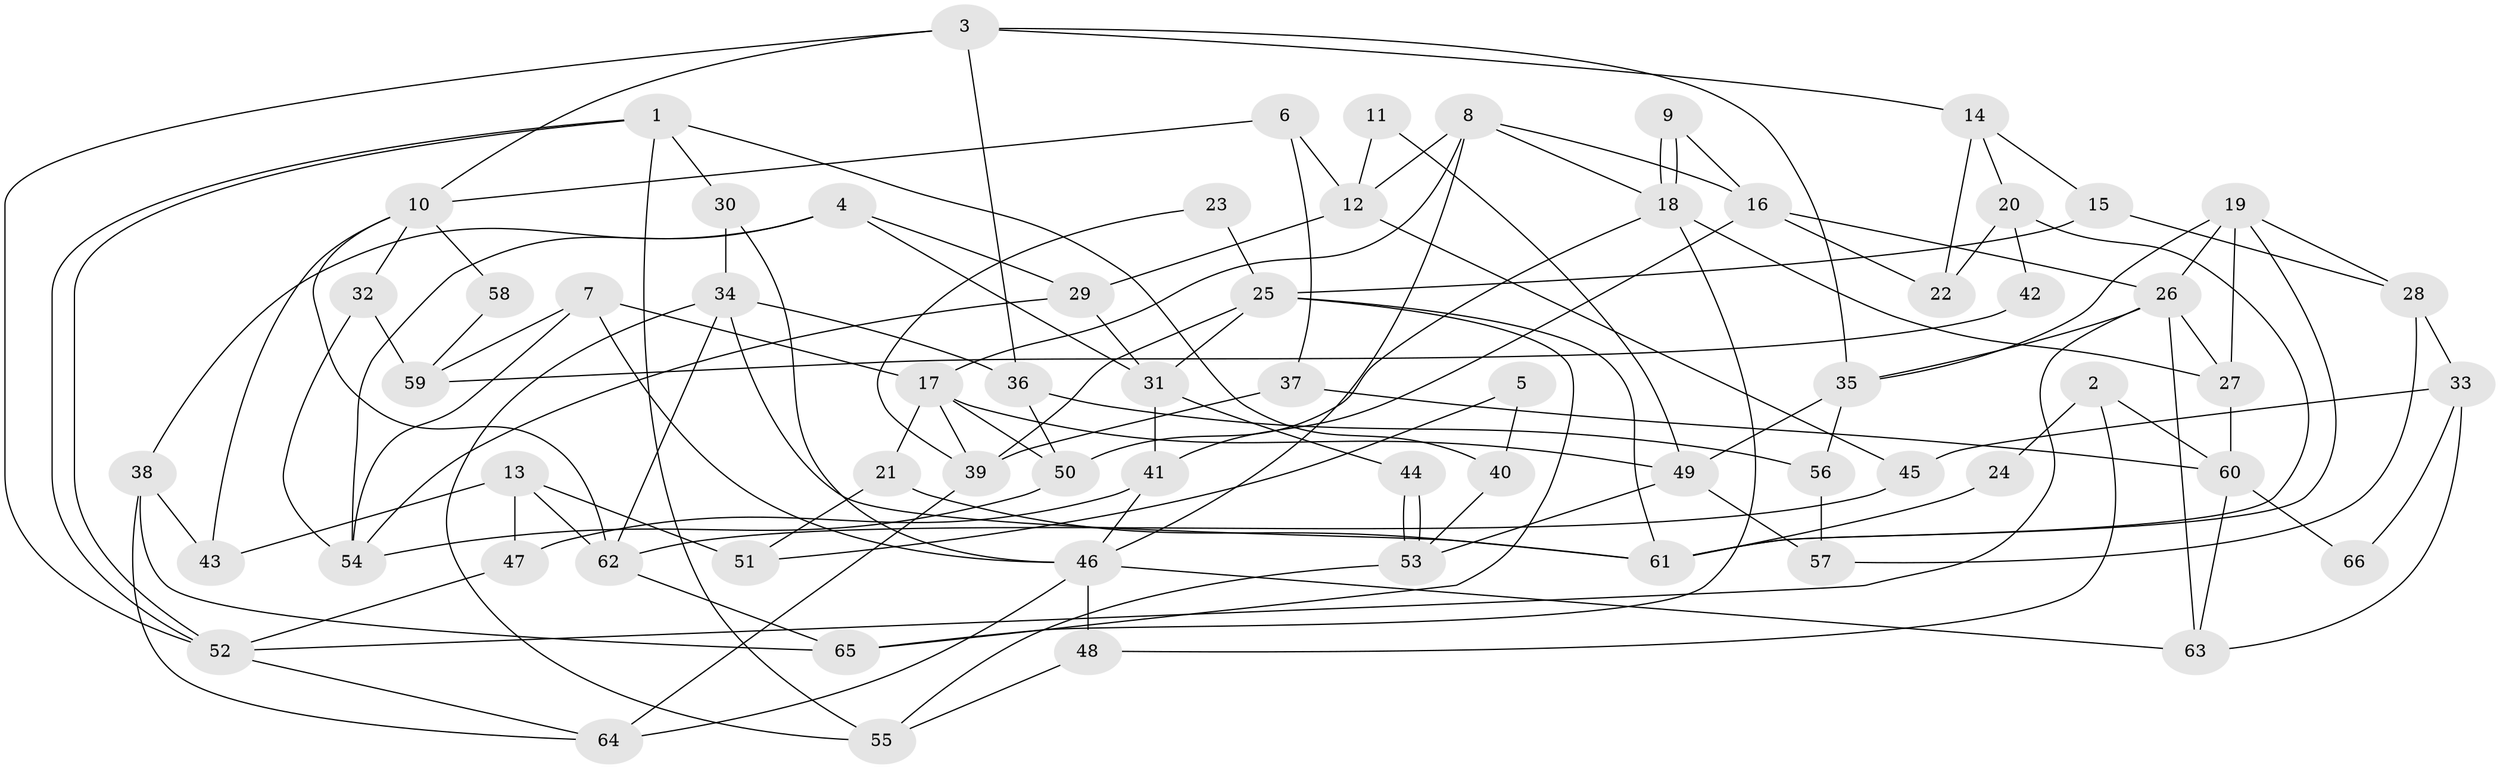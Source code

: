 // Generated by graph-tools (version 1.1) at 2025/11/02/27/25 16:11:19]
// undirected, 66 vertices, 132 edges
graph export_dot {
graph [start="1"]
  node [color=gray90,style=filled];
  1;
  2;
  3;
  4;
  5;
  6;
  7;
  8;
  9;
  10;
  11;
  12;
  13;
  14;
  15;
  16;
  17;
  18;
  19;
  20;
  21;
  22;
  23;
  24;
  25;
  26;
  27;
  28;
  29;
  30;
  31;
  32;
  33;
  34;
  35;
  36;
  37;
  38;
  39;
  40;
  41;
  42;
  43;
  44;
  45;
  46;
  47;
  48;
  49;
  50;
  51;
  52;
  53;
  54;
  55;
  56;
  57;
  58;
  59;
  60;
  61;
  62;
  63;
  64;
  65;
  66;
  1 -- 30;
  1 -- 52;
  1 -- 52;
  1 -- 40;
  1 -- 55;
  2 -- 48;
  2 -- 60;
  2 -- 24;
  3 -- 35;
  3 -- 14;
  3 -- 10;
  3 -- 36;
  3 -- 52;
  4 -- 29;
  4 -- 38;
  4 -- 31;
  4 -- 54;
  5 -- 51;
  5 -- 40;
  6 -- 12;
  6 -- 10;
  6 -- 37;
  7 -- 46;
  7 -- 54;
  7 -- 17;
  7 -- 59;
  8 -- 18;
  8 -- 16;
  8 -- 12;
  8 -- 17;
  8 -- 46;
  9 -- 16;
  9 -- 18;
  9 -- 18;
  10 -- 62;
  10 -- 32;
  10 -- 43;
  10 -- 58;
  11 -- 49;
  11 -- 12;
  12 -- 29;
  12 -- 45;
  13 -- 47;
  13 -- 43;
  13 -- 51;
  13 -- 62;
  14 -- 15;
  14 -- 20;
  14 -- 22;
  15 -- 28;
  15 -- 25;
  16 -- 41;
  16 -- 26;
  16 -- 22;
  17 -- 21;
  17 -- 39;
  17 -- 49;
  17 -- 50;
  18 -- 50;
  18 -- 27;
  18 -- 65;
  19 -- 27;
  19 -- 35;
  19 -- 26;
  19 -- 28;
  19 -- 61;
  20 -- 22;
  20 -- 61;
  20 -- 42;
  21 -- 61;
  21 -- 51;
  23 -- 25;
  23 -- 39;
  24 -- 61;
  25 -- 65;
  25 -- 39;
  25 -- 31;
  25 -- 61;
  26 -- 52;
  26 -- 27;
  26 -- 35;
  26 -- 63;
  27 -- 60;
  28 -- 33;
  28 -- 57;
  29 -- 31;
  29 -- 54;
  30 -- 46;
  30 -- 34;
  31 -- 41;
  31 -- 44;
  32 -- 54;
  32 -- 59;
  33 -- 45;
  33 -- 63;
  33 -- 66;
  34 -- 61;
  34 -- 55;
  34 -- 36;
  34 -- 62;
  35 -- 56;
  35 -- 49;
  36 -- 50;
  36 -- 56;
  37 -- 60;
  37 -- 39;
  38 -- 64;
  38 -- 65;
  38 -- 43;
  39 -- 64;
  40 -- 53;
  41 -- 46;
  41 -- 47;
  42 -- 59;
  44 -- 53;
  44 -- 53;
  45 -- 62;
  46 -- 64;
  46 -- 48;
  46 -- 63;
  47 -- 52;
  48 -- 55;
  49 -- 53;
  49 -- 57;
  50 -- 54;
  52 -- 64;
  53 -- 55;
  56 -- 57;
  58 -- 59;
  60 -- 63;
  60 -- 66;
  62 -- 65;
}
